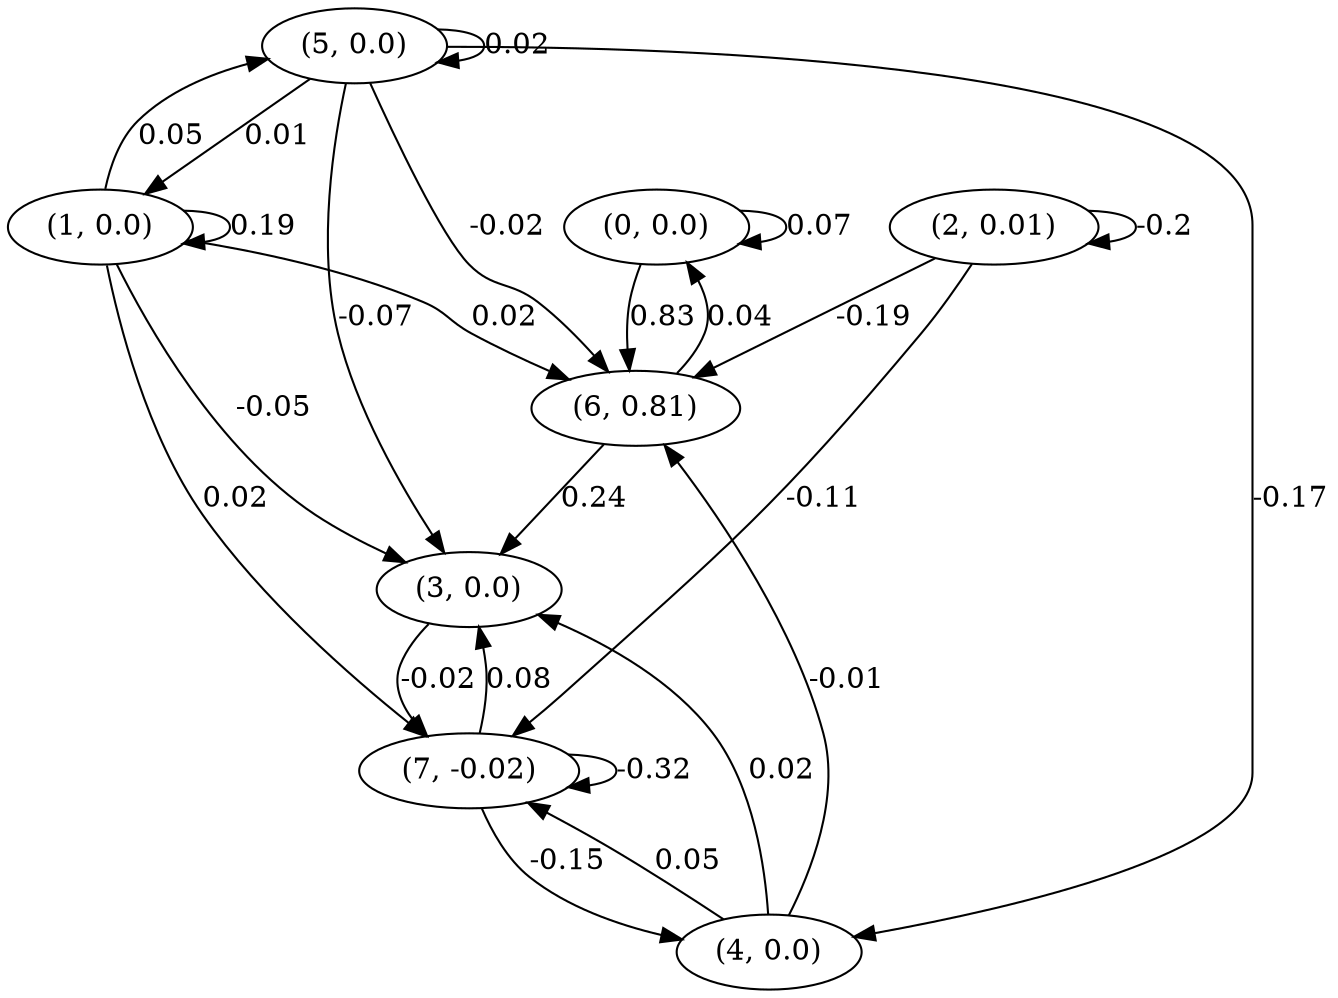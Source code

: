 digraph {
    0 [ label = "(0, 0.0)" ]
    1 [ label = "(1, 0.0)" ]
    2 [ label = "(2, 0.01)" ]
    3 [ label = "(3, 0.0)" ]
    4 [ label = "(4, 0.0)" ]
    5 [ label = "(5, 0.0)" ]
    6 [ label = "(6, 0.81)" ]
    7 [ label = "(7, -0.02)" ]
    0 -> 0 [ label = "0.07" ]
    1 -> 1 [ label = "0.19" ]
    2 -> 2 [ label = "-0.2" ]
    5 -> 5 [ label = "0.02" ]
    7 -> 7 [ label = "-0.32" ]
    6 -> 0 [ label = "0.04" ]
    5 -> 1 [ label = "0.01" ]
    1 -> 3 [ label = "-0.05" ]
    4 -> 3 [ label = "0.02" ]
    5 -> 3 [ label = "-0.07" ]
    6 -> 3 [ label = "0.24" ]
    7 -> 3 [ label = "0.08" ]
    5 -> 4 [ label = "-0.17" ]
    7 -> 4 [ label = "-0.15" ]
    1 -> 5 [ label = "0.05" ]
    0 -> 6 [ label = "0.83" ]
    1 -> 6 [ label = "0.02" ]
    2 -> 6 [ label = "-0.19" ]
    4 -> 6 [ label = "-0.01" ]
    5 -> 6 [ label = "-0.02" ]
    1 -> 7 [ label = "0.02" ]
    2 -> 7 [ label = "-0.11" ]
    3 -> 7 [ label = "-0.02" ]
    4 -> 7 [ label = "0.05" ]
}

